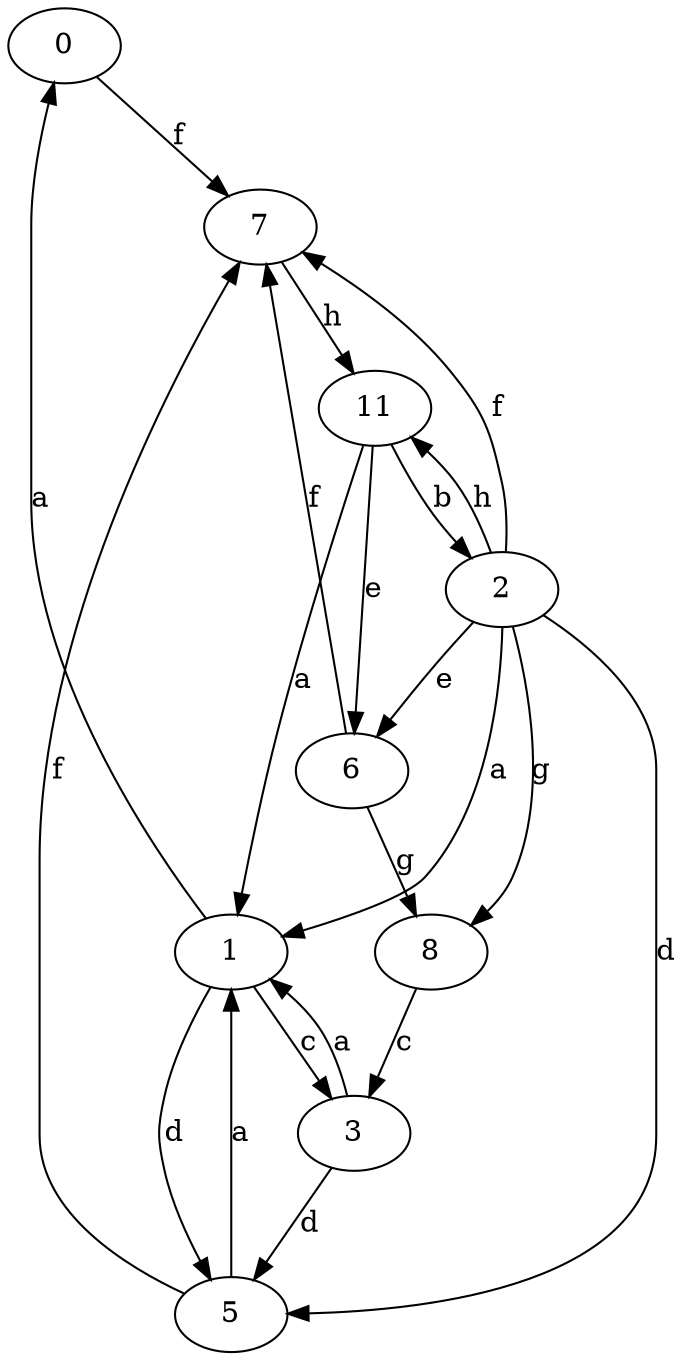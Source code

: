 strict digraph  {
0;
1;
2;
3;
5;
6;
7;
8;
11;
0 -> 7  [label=f];
1 -> 0  [label=a];
1 -> 3  [label=c];
1 -> 5  [label=d];
2 -> 1  [label=a];
2 -> 5  [label=d];
2 -> 6  [label=e];
2 -> 7  [label=f];
2 -> 8  [label=g];
2 -> 11  [label=h];
3 -> 1  [label=a];
3 -> 5  [label=d];
5 -> 1  [label=a];
5 -> 7  [label=f];
6 -> 7  [label=f];
6 -> 8  [label=g];
7 -> 11  [label=h];
8 -> 3  [label=c];
11 -> 1  [label=a];
11 -> 2  [label=b];
11 -> 6  [label=e];
}
